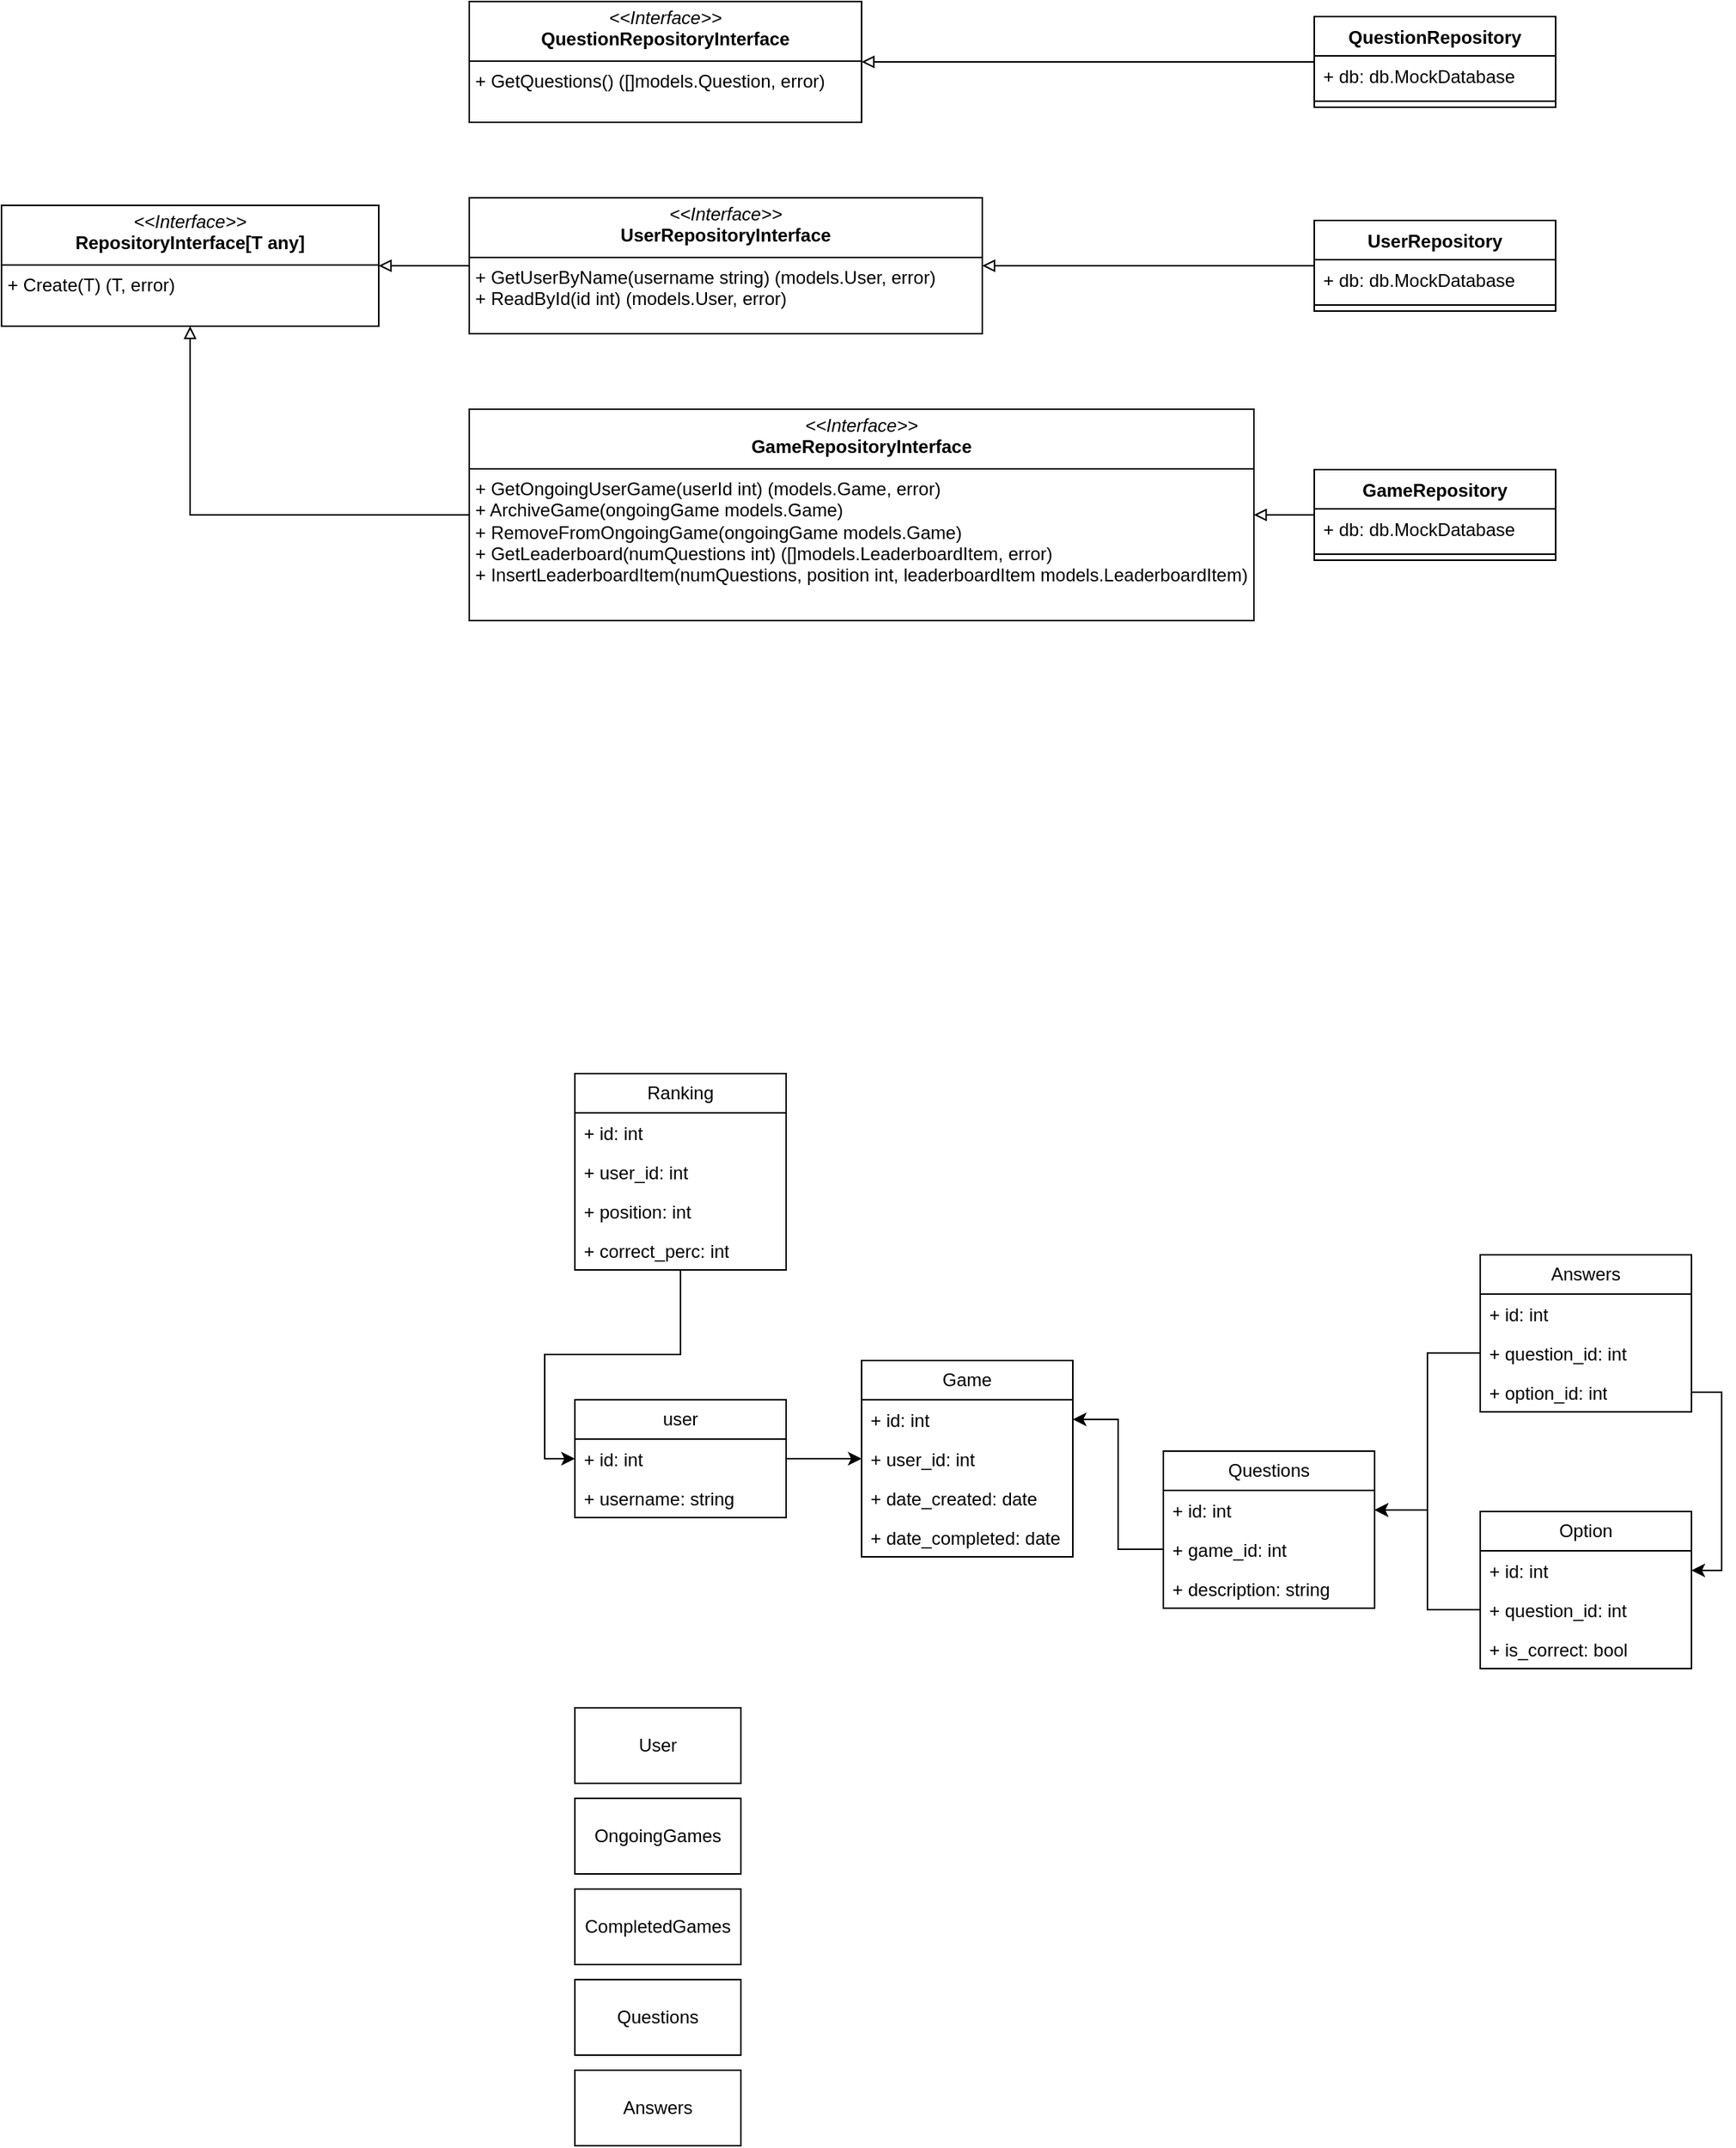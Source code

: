 <mxfile version="24.6.4" type="device">
  <diagram name="Page-1" id="Qu_Pla-FlOFm28CsYlgy">
    <mxGraphModel dx="2085" dy="1831" grid="1" gridSize="10" guides="1" tooltips="1" connect="1" arrows="1" fold="1" page="1" pageScale="1" pageWidth="850" pageHeight="1100" math="0" shadow="0">
      <root>
        <mxCell id="0" />
        <mxCell id="1" parent="0" />
        <mxCell id="m-h6f9wY1v1TUh3MnfSW-1" value="Game" style="swimlane;fontStyle=0;childLayout=stackLayout;horizontal=1;startSize=26;fillColor=none;horizontalStack=0;resizeParent=1;resizeParentMax=0;resizeLast=0;collapsible=1;marginBottom=0;whiteSpace=wrap;html=1;" parent="1" vertex="1">
          <mxGeometry x="230" y="210" width="140" height="130" as="geometry" />
        </mxCell>
        <mxCell id="m-h6f9wY1v1TUh3MnfSW-2" value="+ id: int" style="text;strokeColor=none;fillColor=none;align=left;verticalAlign=top;spacingLeft=4;spacingRight=4;overflow=hidden;rotatable=0;points=[[0,0.5],[1,0.5]];portConstraint=eastwest;whiteSpace=wrap;html=1;" parent="m-h6f9wY1v1TUh3MnfSW-1" vertex="1">
          <mxGeometry y="26" width="140" height="26" as="geometry" />
        </mxCell>
        <mxCell id="m-h6f9wY1v1TUh3MnfSW-4" value="+ user_id: int" style="text;strokeColor=none;fillColor=none;align=left;verticalAlign=top;spacingLeft=4;spacingRight=4;overflow=hidden;rotatable=0;points=[[0,0.5],[1,0.5]];portConstraint=eastwest;whiteSpace=wrap;html=1;" parent="m-h6f9wY1v1TUh3MnfSW-1" vertex="1">
          <mxGeometry y="52" width="140" height="26" as="geometry" />
        </mxCell>
        <mxCell id="m-h6f9wY1v1TUh3MnfSW-5" value="+ date_created: date" style="text;strokeColor=none;fillColor=none;align=left;verticalAlign=top;spacingLeft=4;spacingRight=4;overflow=hidden;rotatable=0;points=[[0,0.5],[1,0.5]];portConstraint=eastwest;whiteSpace=wrap;html=1;" parent="m-h6f9wY1v1TUh3MnfSW-1" vertex="1">
          <mxGeometry y="78" width="140" height="26" as="geometry" />
        </mxCell>
        <mxCell id="m-h6f9wY1v1TUh3MnfSW-11" value="+ date_completed: date" style="text;strokeColor=none;fillColor=none;align=left;verticalAlign=top;spacingLeft=4;spacingRight=4;overflow=hidden;rotatable=0;points=[[0,0.5],[1,0.5]];portConstraint=eastwest;whiteSpace=wrap;html=1;" parent="m-h6f9wY1v1TUh3MnfSW-1" vertex="1">
          <mxGeometry y="104" width="140" height="26" as="geometry" />
        </mxCell>
        <mxCell id="m-h6f9wY1v1TUh3MnfSW-6" value="user" style="swimlane;fontStyle=0;childLayout=stackLayout;horizontal=1;startSize=26;fillColor=none;horizontalStack=0;resizeParent=1;resizeParentMax=0;resizeLast=0;collapsible=1;marginBottom=0;whiteSpace=wrap;html=1;" parent="1" vertex="1">
          <mxGeometry x="40" y="236" width="140" height="78" as="geometry" />
        </mxCell>
        <mxCell id="m-h6f9wY1v1TUh3MnfSW-7" value="+ id: int" style="text;strokeColor=none;fillColor=none;align=left;verticalAlign=top;spacingLeft=4;spacingRight=4;overflow=hidden;rotatable=0;points=[[0,0.5],[1,0.5]];portConstraint=eastwest;whiteSpace=wrap;html=1;" parent="m-h6f9wY1v1TUh3MnfSW-6" vertex="1">
          <mxGeometry y="26" width="140" height="26" as="geometry" />
        </mxCell>
        <mxCell id="m-h6f9wY1v1TUh3MnfSW-8" value="+ username: string" style="text;strokeColor=none;fillColor=none;align=left;verticalAlign=top;spacingLeft=4;spacingRight=4;overflow=hidden;rotatable=0;points=[[0,0.5],[1,0.5]];portConstraint=eastwest;whiteSpace=wrap;html=1;" parent="m-h6f9wY1v1TUh3MnfSW-6" vertex="1">
          <mxGeometry y="52" width="140" height="26" as="geometry" />
        </mxCell>
        <mxCell id="m-h6f9wY1v1TUh3MnfSW-10" style="edgeStyle=orthogonalEdgeStyle;rounded=0;orthogonalLoop=1;jettySize=auto;html=1;exitX=1;exitY=0.5;exitDx=0;exitDy=0;entryX=0;entryY=0.5;entryDx=0;entryDy=0;" parent="1" source="m-h6f9wY1v1TUh3MnfSW-7" target="m-h6f9wY1v1TUh3MnfSW-4" edge="1">
          <mxGeometry relative="1" as="geometry" />
        </mxCell>
        <mxCell id="m-h6f9wY1v1TUh3MnfSW-12" value="Questions" style="swimlane;fontStyle=0;childLayout=stackLayout;horizontal=1;startSize=26;fillColor=none;horizontalStack=0;resizeParent=1;resizeParentMax=0;resizeLast=0;collapsible=1;marginBottom=0;whiteSpace=wrap;html=1;" parent="1" vertex="1">
          <mxGeometry x="430" y="270" width="140" height="104" as="geometry" />
        </mxCell>
        <mxCell id="m-h6f9wY1v1TUh3MnfSW-13" value="+ id: int" style="text;strokeColor=none;fillColor=none;align=left;verticalAlign=top;spacingLeft=4;spacingRight=4;overflow=hidden;rotatable=0;points=[[0,0.5],[1,0.5]];portConstraint=eastwest;whiteSpace=wrap;html=1;" parent="m-h6f9wY1v1TUh3MnfSW-12" vertex="1">
          <mxGeometry y="26" width="140" height="26" as="geometry" />
        </mxCell>
        <mxCell id="m-h6f9wY1v1TUh3MnfSW-14" value="+ game_id: int" style="text;strokeColor=none;fillColor=none;align=left;verticalAlign=top;spacingLeft=4;spacingRight=4;overflow=hidden;rotatable=0;points=[[0,0.5],[1,0.5]];portConstraint=eastwest;whiteSpace=wrap;html=1;" parent="m-h6f9wY1v1TUh3MnfSW-12" vertex="1">
          <mxGeometry y="52" width="140" height="26" as="geometry" />
        </mxCell>
        <mxCell id="m-h6f9wY1v1TUh3MnfSW-16" value="+ description: string" style="text;strokeColor=none;fillColor=none;align=left;verticalAlign=top;spacingLeft=4;spacingRight=4;overflow=hidden;rotatable=0;points=[[0,0.5],[1,0.5]];portConstraint=eastwest;whiteSpace=wrap;html=1;" parent="m-h6f9wY1v1TUh3MnfSW-12" vertex="1">
          <mxGeometry y="78" width="140" height="26" as="geometry" />
        </mxCell>
        <mxCell id="m-h6f9wY1v1TUh3MnfSW-18" style="edgeStyle=orthogonalEdgeStyle;rounded=0;orthogonalLoop=1;jettySize=auto;html=1;entryX=1;entryY=0.5;entryDx=0;entryDy=0;" parent="1" source="m-h6f9wY1v1TUh3MnfSW-14" target="m-h6f9wY1v1TUh3MnfSW-2" edge="1">
          <mxGeometry relative="1" as="geometry" />
        </mxCell>
        <mxCell id="m-h6f9wY1v1TUh3MnfSW-23" style="edgeStyle=orthogonalEdgeStyle;rounded=0;orthogonalLoop=1;jettySize=auto;html=1;entryX=1;entryY=0.5;entryDx=0;entryDy=0;" parent="1" source="m-h6f9wY1v1TUh3MnfSW-21" target="m-h6f9wY1v1TUh3MnfSW-13" edge="1">
          <mxGeometry relative="1" as="geometry" />
        </mxCell>
        <mxCell id="m-h6f9wY1v1TUh3MnfSW-19" value="Option" style="swimlane;fontStyle=0;childLayout=stackLayout;horizontal=1;startSize=26;fillColor=none;horizontalStack=0;resizeParent=1;resizeParentMax=0;resizeLast=0;collapsible=1;marginBottom=0;whiteSpace=wrap;html=1;" parent="1" vertex="1">
          <mxGeometry x="640" y="310" width="140" height="104" as="geometry" />
        </mxCell>
        <mxCell id="m-h6f9wY1v1TUh3MnfSW-20" value="+ id: int" style="text;strokeColor=none;fillColor=none;align=left;verticalAlign=top;spacingLeft=4;spacingRight=4;overflow=hidden;rotatable=0;points=[[0,0.5],[1,0.5]];portConstraint=eastwest;whiteSpace=wrap;html=1;" parent="m-h6f9wY1v1TUh3MnfSW-19" vertex="1">
          <mxGeometry y="26" width="140" height="26" as="geometry" />
        </mxCell>
        <mxCell id="m-h6f9wY1v1TUh3MnfSW-21" value="+ question_id: int" style="text;strokeColor=none;fillColor=none;align=left;verticalAlign=top;spacingLeft=4;spacingRight=4;overflow=hidden;rotatable=0;points=[[0,0.5],[1,0.5]];portConstraint=eastwest;whiteSpace=wrap;html=1;" parent="m-h6f9wY1v1TUh3MnfSW-19" vertex="1">
          <mxGeometry y="52" width="140" height="26" as="geometry" />
        </mxCell>
        <mxCell id="m-h6f9wY1v1TUh3MnfSW-22" value="+ is_correct: bool" style="text;strokeColor=none;fillColor=none;align=left;verticalAlign=top;spacingLeft=4;spacingRight=4;overflow=hidden;rotatable=0;points=[[0,0.5],[1,0.5]];portConstraint=eastwest;whiteSpace=wrap;html=1;" parent="m-h6f9wY1v1TUh3MnfSW-19" vertex="1">
          <mxGeometry y="78" width="140" height="26" as="geometry" />
        </mxCell>
        <mxCell id="m-h6f9wY1v1TUh3MnfSW-24" value="Answers" style="swimlane;fontStyle=0;childLayout=stackLayout;horizontal=1;startSize=26;fillColor=none;horizontalStack=0;resizeParent=1;resizeParentMax=0;resizeLast=0;collapsible=1;marginBottom=0;whiteSpace=wrap;html=1;" parent="1" vertex="1">
          <mxGeometry x="640" y="140" width="140" height="104" as="geometry" />
        </mxCell>
        <mxCell id="m-h6f9wY1v1TUh3MnfSW-25" value="+ id: int" style="text;strokeColor=none;fillColor=none;align=left;verticalAlign=top;spacingLeft=4;spacingRight=4;overflow=hidden;rotatable=0;points=[[0,0.5],[1,0.5]];portConstraint=eastwest;whiteSpace=wrap;html=1;" parent="m-h6f9wY1v1TUh3MnfSW-24" vertex="1">
          <mxGeometry y="26" width="140" height="26" as="geometry" />
        </mxCell>
        <mxCell id="m-h6f9wY1v1TUh3MnfSW-26" value="+ question_id: int" style="text;strokeColor=none;fillColor=none;align=left;verticalAlign=top;spacingLeft=4;spacingRight=4;overflow=hidden;rotatable=0;points=[[0,0.5],[1,0.5]];portConstraint=eastwest;whiteSpace=wrap;html=1;" parent="m-h6f9wY1v1TUh3MnfSW-24" vertex="1">
          <mxGeometry y="52" width="140" height="26" as="geometry" />
        </mxCell>
        <mxCell id="m-h6f9wY1v1TUh3MnfSW-28" value="+ option_id: int" style="text;strokeColor=none;fillColor=none;align=left;verticalAlign=top;spacingLeft=4;spacingRight=4;overflow=hidden;rotatable=0;points=[[0,0.5],[1,0.5]];portConstraint=eastwest;whiteSpace=wrap;html=1;" parent="m-h6f9wY1v1TUh3MnfSW-24" vertex="1">
          <mxGeometry y="78" width="140" height="26" as="geometry" />
        </mxCell>
        <mxCell id="m-h6f9wY1v1TUh3MnfSW-30" style="edgeStyle=orthogonalEdgeStyle;rounded=0;orthogonalLoop=1;jettySize=auto;html=1;exitX=0;exitY=0.5;exitDx=0;exitDy=0;" parent="1" source="m-h6f9wY1v1TUh3MnfSW-26" target="m-h6f9wY1v1TUh3MnfSW-13" edge="1">
          <mxGeometry relative="1" as="geometry" />
        </mxCell>
        <mxCell id="m-h6f9wY1v1TUh3MnfSW-31" style="edgeStyle=orthogonalEdgeStyle;rounded=0;orthogonalLoop=1;jettySize=auto;html=1;exitX=1;exitY=0.5;exitDx=0;exitDy=0;" parent="1" source="m-h6f9wY1v1TUh3MnfSW-28" target="m-h6f9wY1v1TUh3MnfSW-20" edge="1">
          <mxGeometry relative="1" as="geometry" />
        </mxCell>
        <mxCell id="m-h6f9wY1v1TUh3MnfSW-39" style="edgeStyle=orthogonalEdgeStyle;rounded=0;orthogonalLoop=1;jettySize=auto;html=1;entryX=0;entryY=0.5;entryDx=0;entryDy=0;" parent="1" source="m-h6f9wY1v1TUh3MnfSW-32" target="m-h6f9wY1v1TUh3MnfSW-7" edge="1">
          <mxGeometry relative="1" as="geometry" />
        </mxCell>
        <mxCell id="m-h6f9wY1v1TUh3MnfSW-32" value="Ranking" style="swimlane;fontStyle=0;childLayout=stackLayout;horizontal=1;startSize=26;fillColor=none;horizontalStack=0;resizeParent=1;resizeParentMax=0;resizeLast=0;collapsible=1;marginBottom=0;whiteSpace=wrap;html=1;" parent="1" vertex="1">
          <mxGeometry x="40" y="20" width="140" height="130" as="geometry" />
        </mxCell>
        <mxCell id="m-h6f9wY1v1TUh3MnfSW-33" value="+ id: int" style="text;strokeColor=none;fillColor=none;align=left;verticalAlign=top;spacingLeft=4;spacingRight=4;overflow=hidden;rotatable=0;points=[[0,0.5],[1,0.5]];portConstraint=eastwest;whiteSpace=wrap;html=1;" parent="m-h6f9wY1v1TUh3MnfSW-32" vertex="1">
          <mxGeometry y="26" width="140" height="26" as="geometry" />
        </mxCell>
        <mxCell id="m-h6f9wY1v1TUh3MnfSW-34" value="+ user_id: int" style="text;strokeColor=none;fillColor=none;align=left;verticalAlign=top;spacingLeft=4;spacingRight=4;overflow=hidden;rotatable=0;points=[[0,0.5],[1,0.5]];portConstraint=eastwest;whiteSpace=wrap;html=1;" parent="m-h6f9wY1v1TUh3MnfSW-32" vertex="1">
          <mxGeometry y="52" width="140" height="26" as="geometry" />
        </mxCell>
        <mxCell id="m-h6f9wY1v1TUh3MnfSW-35" value="+ position: int" style="text;strokeColor=none;fillColor=none;align=left;verticalAlign=top;spacingLeft=4;spacingRight=4;overflow=hidden;rotatable=0;points=[[0,0.5],[1,0.5]];portConstraint=eastwest;whiteSpace=wrap;html=1;" parent="m-h6f9wY1v1TUh3MnfSW-32" vertex="1">
          <mxGeometry y="78" width="140" height="26" as="geometry" />
        </mxCell>
        <mxCell id="m-h6f9wY1v1TUh3MnfSW-38" value="+ correct_perc: int" style="text;strokeColor=none;fillColor=none;align=left;verticalAlign=top;spacingLeft=4;spacingRight=4;overflow=hidden;rotatable=0;points=[[0,0.5],[1,0.5]];portConstraint=eastwest;whiteSpace=wrap;html=1;" parent="m-h6f9wY1v1TUh3MnfSW-32" vertex="1">
          <mxGeometry y="104" width="140" height="26" as="geometry" />
        </mxCell>
        <mxCell id="m-h6f9wY1v1TUh3MnfSW-41" value="User" style="html=1;whiteSpace=wrap;" parent="1" vertex="1">
          <mxGeometry x="40" y="440" width="110" height="50" as="geometry" />
        </mxCell>
        <mxCell id="m-h6f9wY1v1TUh3MnfSW-42" value="OngoingGames" style="html=1;whiteSpace=wrap;" parent="1" vertex="1">
          <mxGeometry x="40" y="500" width="110" height="50" as="geometry" />
        </mxCell>
        <mxCell id="m-h6f9wY1v1TUh3MnfSW-43" value="CompletedGames" style="html=1;whiteSpace=wrap;" parent="1" vertex="1">
          <mxGeometry x="40" y="560" width="110" height="50" as="geometry" />
        </mxCell>
        <mxCell id="m-h6f9wY1v1TUh3MnfSW-44" value="Questions" style="html=1;whiteSpace=wrap;" parent="1" vertex="1">
          <mxGeometry x="40" y="620" width="110" height="50" as="geometry" />
        </mxCell>
        <mxCell id="m-h6f9wY1v1TUh3MnfSW-45" value="Answers" style="html=1;whiteSpace=wrap;" parent="1" vertex="1">
          <mxGeometry x="40" y="680" width="110" height="50" as="geometry" />
        </mxCell>
        <mxCell id="D-LV626BjU5idhe_bL8i-4" style="edgeStyle=orthogonalEdgeStyle;rounded=0;orthogonalLoop=1;jettySize=auto;html=1;endArrow=block;endFill=0;" edge="1" parent="1" source="D-LV626BjU5idhe_bL8i-1" target="D-LV626BjU5idhe_bL8i-3">
          <mxGeometry relative="1" as="geometry" />
        </mxCell>
        <mxCell id="D-LV626BjU5idhe_bL8i-1" value="&lt;p style=&quot;margin:0px;margin-top:4px;text-align:center;&quot;&gt;&lt;i&gt;&amp;lt;&amp;lt;Interface&amp;gt;&amp;gt;&lt;/i&gt;&lt;br&gt;&lt;b&gt;GameRepositoryInterface&lt;/b&gt;&lt;/p&gt;&lt;hr size=&quot;1&quot; style=&quot;border-style:solid;&quot;&gt;&lt;p style=&quot;margin:0px;margin-left:4px;&quot;&gt;+ GetOngoingUserGame(userId int) (models.Game, error)&lt;br&gt;+ ArchiveGame(ongoingGame models.Game)&lt;/p&gt;&lt;p style=&quot;margin:0px;margin-left:4px;&quot;&gt;+&amp;nbsp;RemoveFromOngoingGame(ongoingGame models.Game)&lt;br&gt;+&amp;nbsp;GetLeaderboard(numQuestions int) ([]models.LeaderboardItem, error)&lt;br&gt;+&amp;nbsp;InsertLeaderboardItem(numQuestions, position int, leaderboardItem models.LeaderboardItem)&lt;/p&gt;&lt;p style=&quot;margin:0px;margin-left:4px;&quot;&gt;&lt;br&gt;&lt;/p&gt;" style="verticalAlign=top;align=left;overflow=fill;html=1;whiteSpace=wrap;" vertex="1" parent="1">
          <mxGeometry x="-30" y="-420" width="520" height="140" as="geometry" />
        </mxCell>
        <mxCell id="D-LV626BjU5idhe_bL8i-3" value="&lt;p style=&quot;margin:0px;margin-top:4px;text-align:center;&quot;&gt;&lt;i&gt;&amp;lt;&amp;lt;Interface&amp;gt;&amp;gt;&lt;/i&gt;&lt;br&gt;&lt;b&gt;RepositoryInterface[T any]&lt;/b&gt;&lt;/p&gt;&lt;hr size=&quot;1&quot; style=&quot;border-style:solid;&quot;&gt;&lt;p style=&quot;margin:0px;margin-left:4px;&quot;&gt;+&amp;nbsp;&lt;span style=&quot;background-color: initial;&quot;&gt;Create(T) (T, error)&lt;/span&gt;&lt;/p&gt;&lt;p style=&quot;margin:0px;margin-left:4px;&quot;&gt;&lt;br&gt;&lt;/p&gt;" style="verticalAlign=top;align=left;overflow=fill;html=1;whiteSpace=wrap;" vertex="1" parent="1">
          <mxGeometry x="-340" y="-555" width="250" height="80" as="geometry" />
        </mxCell>
        <mxCell id="D-LV626BjU5idhe_bL8i-6" style="edgeStyle=orthogonalEdgeStyle;rounded=0;orthogonalLoop=1;jettySize=auto;html=1;endArrow=block;endFill=0;" edge="1" parent="1" source="D-LV626BjU5idhe_bL8i-5" target="D-LV626BjU5idhe_bL8i-3">
          <mxGeometry relative="1" as="geometry" />
        </mxCell>
        <mxCell id="D-LV626BjU5idhe_bL8i-5" value="&lt;p style=&quot;margin:0px;margin-top:4px;text-align:center;&quot;&gt;&lt;i&gt;&amp;lt;&amp;lt;Interface&amp;gt;&amp;gt;&lt;/i&gt;&lt;br&gt;&lt;b&gt;UserRepositoryInterface&lt;/b&gt;&lt;/p&gt;&lt;hr size=&quot;1&quot; style=&quot;border-style:solid;&quot;&gt;&lt;p style=&quot;margin:0px;margin-left:4px;&quot;&gt;+ GetUserByName(username string) (models.User, error)&lt;br&gt;+&amp;nbsp;ReadById(id int) (models.User, error)&lt;/p&gt;&lt;p style=&quot;margin:0px;margin-left:4px;&quot;&gt;&lt;br&gt;&lt;/p&gt;" style="verticalAlign=top;align=left;overflow=fill;html=1;whiteSpace=wrap;" vertex="1" parent="1">
          <mxGeometry x="-30" y="-560" width="340" height="90" as="geometry" />
        </mxCell>
        <mxCell id="D-LV626BjU5idhe_bL8i-7" value="&lt;p style=&quot;margin:0px;margin-top:4px;text-align:center;&quot;&gt;&lt;i&gt;&amp;lt;&amp;lt;Interface&amp;gt;&amp;gt;&lt;/i&gt;&lt;br&gt;&lt;b&gt;QuestionRepositoryInterface&lt;/b&gt;&lt;/p&gt;&lt;hr size=&quot;1&quot; style=&quot;border-style:solid;&quot;&gt;&lt;p style=&quot;margin:0px;margin-left:4px;&quot;&gt;+&amp;nbsp;GetQuestions() ([]models.Question, error)&lt;/p&gt;&lt;p style=&quot;margin:0px;margin-left:4px;&quot;&gt;&lt;br&gt;&lt;/p&gt;" style="verticalAlign=top;align=left;overflow=fill;html=1;whiteSpace=wrap;" vertex="1" parent="1">
          <mxGeometry x="-30" y="-690" width="260" height="80" as="geometry" />
        </mxCell>
        <mxCell id="D-LV626BjU5idhe_bL8i-12" style="edgeStyle=orthogonalEdgeStyle;rounded=0;orthogonalLoop=1;jettySize=auto;html=1;strokeColor=default;align=center;verticalAlign=middle;fontFamily=Helvetica;fontSize=11;fontColor=default;labelBackgroundColor=default;endArrow=block;endFill=0;" edge="1" parent="1" source="D-LV626BjU5idhe_bL8i-8" target="D-LV626BjU5idhe_bL8i-1">
          <mxGeometry relative="1" as="geometry" />
        </mxCell>
        <mxCell id="D-LV626BjU5idhe_bL8i-8" value="GameRepository" style="swimlane;fontStyle=1;align=center;verticalAlign=top;childLayout=stackLayout;horizontal=1;startSize=26;horizontalStack=0;resizeParent=1;resizeParentMax=0;resizeLast=0;collapsible=1;marginBottom=0;whiteSpace=wrap;html=1;" vertex="1" parent="1">
          <mxGeometry x="530" y="-380" width="160" height="60" as="geometry" />
        </mxCell>
        <mxCell id="D-LV626BjU5idhe_bL8i-9" value="+ db: db.MockDatabase" style="text;strokeColor=none;fillColor=none;align=left;verticalAlign=top;spacingLeft=4;spacingRight=4;overflow=hidden;rotatable=0;points=[[0,0.5],[1,0.5]];portConstraint=eastwest;whiteSpace=wrap;html=1;" vertex="1" parent="D-LV626BjU5idhe_bL8i-8">
          <mxGeometry y="26" width="160" height="26" as="geometry" />
        </mxCell>
        <mxCell id="D-LV626BjU5idhe_bL8i-10" value="" style="line;strokeWidth=1;fillColor=none;align=left;verticalAlign=middle;spacingTop=-1;spacingLeft=3;spacingRight=3;rotatable=0;labelPosition=right;points=[];portConstraint=eastwest;strokeColor=inherit;" vertex="1" parent="D-LV626BjU5idhe_bL8i-8">
          <mxGeometry y="52" width="160" height="8" as="geometry" />
        </mxCell>
        <mxCell id="D-LV626BjU5idhe_bL8i-16" style="edgeStyle=orthogonalEdgeStyle;rounded=0;orthogonalLoop=1;jettySize=auto;html=1;endArrow=block;endFill=0;" edge="1" parent="1" source="D-LV626BjU5idhe_bL8i-13" target="D-LV626BjU5idhe_bL8i-7">
          <mxGeometry relative="1" as="geometry" />
        </mxCell>
        <mxCell id="D-LV626BjU5idhe_bL8i-13" value="QuestionRepository" style="swimlane;fontStyle=1;align=center;verticalAlign=top;childLayout=stackLayout;horizontal=1;startSize=26;horizontalStack=0;resizeParent=1;resizeParentMax=0;resizeLast=0;collapsible=1;marginBottom=0;whiteSpace=wrap;html=1;" vertex="1" parent="1">
          <mxGeometry x="530" y="-680" width="160" height="60" as="geometry" />
        </mxCell>
        <mxCell id="D-LV626BjU5idhe_bL8i-14" value="+ db: db.MockDatabase" style="text;strokeColor=none;fillColor=none;align=left;verticalAlign=top;spacingLeft=4;spacingRight=4;overflow=hidden;rotatable=0;points=[[0,0.5],[1,0.5]];portConstraint=eastwest;whiteSpace=wrap;html=1;" vertex="1" parent="D-LV626BjU5idhe_bL8i-13">
          <mxGeometry y="26" width="160" height="26" as="geometry" />
        </mxCell>
        <mxCell id="D-LV626BjU5idhe_bL8i-15" value="" style="line;strokeWidth=1;fillColor=none;align=left;verticalAlign=middle;spacingTop=-1;spacingLeft=3;spacingRight=3;rotatable=0;labelPosition=right;points=[];portConstraint=eastwest;strokeColor=inherit;" vertex="1" parent="D-LV626BjU5idhe_bL8i-13">
          <mxGeometry y="52" width="160" height="8" as="geometry" />
        </mxCell>
        <mxCell id="D-LV626BjU5idhe_bL8i-20" style="edgeStyle=orthogonalEdgeStyle;rounded=0;orthogonalLoop=1;jettySize=auto;html=1;endArrow=block;endFill=0;" edge="1" parent="1" source="D-LV626BjU5idhe_bL8i-17" target="D-LV626BjU5idhe_bL8i-5">
          <mxGeometry relative="1" as="geometry" />
        </mxCell>
        <mxCell id="D-LV626BjU5idhe_bL8i-17" value="UserRepository" style="swimlane;fontStyle=1;align=center;verticalAlign=top;childLayout=stackLayout;horizontal=1;startSize=26;horizontalStack=0;resizeParent=1;resizeParentMax=0;resizeLast=0;collapsible=1;marginBottom=0;whiteSpace=wrap;html=1;" vertex="1" parent="1">
          <mxGeometry x="530" y="-545" width="160" height="60" as="geometry">
            <mxRectangle x="400" y="-545" width="120" height="30" as="alternateBounds" />
          </mxGeometry>
        </mxCell>
        <mxCell id="D-LV626BjU5idhe_bL8i-18" value="+ db: db.MockDatabase" style="text;strokeColor=none;fillColor=none;align=left;verticalAlign=top;spacingLeft=4;spacingRight=4;overflow=hidden;rotatable=0;points=[[0,0.5],[1,0.5]];portConstraint=eastwest;whiteSpace=wrap;html=1;" vertex="1" parent="D-LV626BjU5idhe_bL8i-17">
          <mxGeometry y="26" width="160" height="26" as="geometry" />
        </mxCell>
        <mxCell id="D-LV626BjU5idhe_bL8i-19" value="" style="line;strokeWidth=1;fillColor=none;align=left;verticalAlign=middle;spacingTop=-1;spacingLeft=3;spacingRight=3;rotatable=0;labelPosition=right;points=[];portConstraint=eastwest;strokeColor=inherit;" vertex="1" parent="D-LV626BjU5idhe_bL8i-17">
          <mxGeometry y="52" width="160" height="8" as="geometry" />
        </mxCell>
      </root>
    </mxGraphModel>
  </diagram>
</mxfile>

